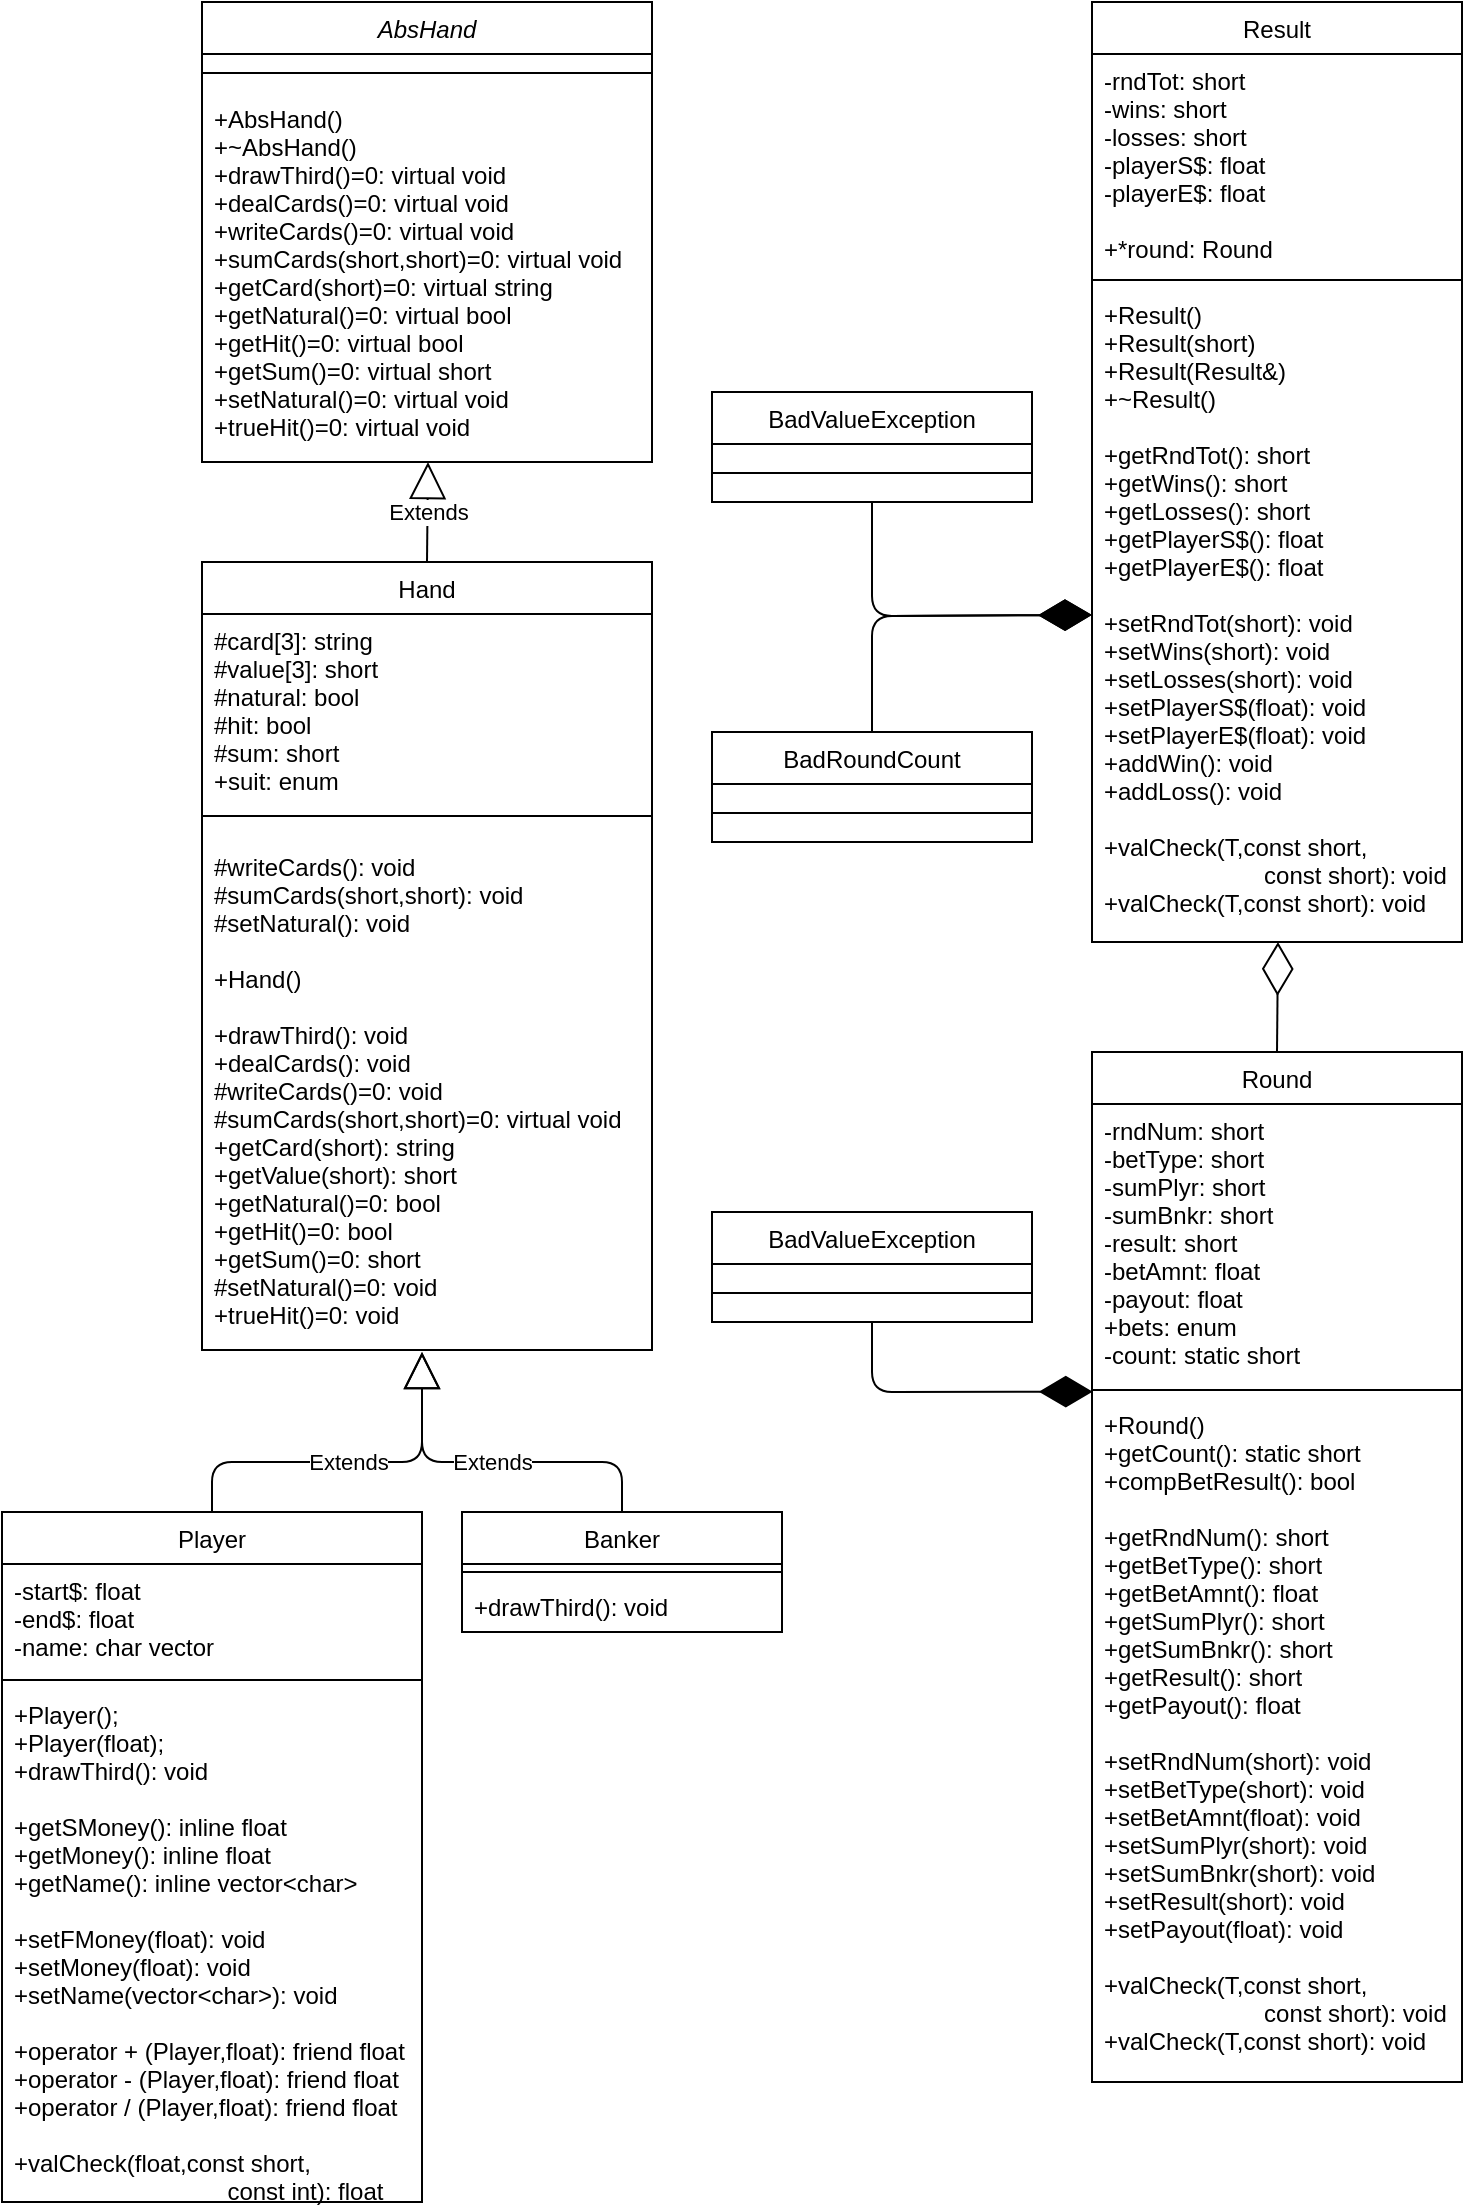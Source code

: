 <mxfile version="14.7.6" type="device"><diagram id="C5RBs43oDa-KdzZeNtuy" name="Page-1"><mxGraphModel dx="780" dy="1709" grid="1" gridSize="5" guides="1" tooltips="1" connect="1" arrows="1" fold="1" page="1" pageScale="1" pageWidth="827" pageHeight="1169" math="0" shadow="0"><root><mxCell id="WIyWlLk6GJQsqaUBKTNV-0"/><mxCell id="WIyWlLk6GJQsqaUBKTNV-1" parent="WIyWlLk6GJQsqaUBKTNV-0"/><mxCell id="zkfFHV4jXpPFQw0GAbJ--0" value="AbsHand" style="swimlane;fontStyle=2;align=center;verticalAlign=top;childLayout=stackLayout;horizontal=1;startSize=26;horizontalStack=0;resizeParent=1;resizeLast=0;collapsible=1;marginBottom=0;rounded=0;shadow=0;strokeWidth=1;" parent="WIyWlLk6GJQsqaUBKTNV-1" vertex="1"><mxGeometry x="170" y="20" width="225" height="230" as="geometry"><mxRectangle x="230" y="140" width="160" height="26" as="alternateBounds"/></mxGeometry></mxCell><mxCell id="zkfFHV4jXpPFQw0GAbJ--4" value="" style="line;html=1;strokeWidth=1;align=left;verticalAlign=middle;spacingTop=-1;spacingLeft=3;spacingRight=3;rotatable=0;labelPosition=right;points=[];portConstraint=eastwest;" parent="zkfFHV4jXpPFQw0GAbJ--0" vertex="1"><mxGeometry y="26" width="225" height="19" as="geometry"/></mxCell><mxCell id="zkfFHV4jXpPFQw0GAbJ--5" value="+AbsHand()&#10;+~AbsHand()&#10;+drawThird()=0: virtual void&#10;+dealCards()=0: virtual void&#10;+writeCards()=0: virtual void&#10;+sumCards(short,short)=0: virtual void&#10;+getCard(short)=0: virtual string&#10;+getNatural()=0: virtual bool&#10;+getHit()=0: virtual bool&#10;+getSum()=0: virtual short&#10;+setNatural()=0: virtual void&#10;+trueHit()=0: virtual void" style="text;align=left;verticalAlign=top;spacingLeft=4;spacingRight=4;overflow=hidden;rotatable=0;points=[[0,0.5],[1,0.5]];portConstraint=eastwest;" parent="zkfFHV4jXpPFQw0GAbJ--0" vertex="1"><mxGeometry y="45" width="225" height="175" as="geometry"/></mxCell><mxCell id="zkfFHV4jXpPFQw0GAbJ--6" value="Player" style="swimlane;fontStyle=0;align=center;verticalAlign=top;childLayout=stackLayout;horizontal=1;startSize=26;horizontalStack=0;resizeParent=1;resizeLast=0;collapsible=1;marginBottom=0;rounded=0;shadow=0;strokeWidth=1;" parent="WIyWlLk6GJQsqaUBKTNV-1" vertex="1"><mxGeometry x="70" y="775" width="210" height="345" as="geometry"><mxRectangle x="130" y="380" width="160" height="26" as="alternateBounds"/></mxGeometry></mxCell><mxCell id="zkfFHV4jXpPFQw0GAbJ--8" value="-start$: float&#10;-end$: float&#10;-name: char vector" style="text;align=left;verticalAlign=top;spacingLeft=4;spacingRight=4;overflow=hidden;rotatable=0;points=[[0,0.5],[1,0.5]];portConstraint=eastwest;rounded=0;shadow=0;html=0;" parent="zkfFHV4jXpPFQw0GAbJ--6" vertex="1"><mxGeometry y="26" width="210" height="54" as="geometry"/></mxCell><mxCell id="zkfFHV4jXpPFQw0GAbJ--9" value="" style="line;html=1;strokeWidth=1;align=left;verticalAlign=middle;spacingTop=-1;spacingLeft=3;spacingRight=3;rotatable=0;labelPosition=right;points=[];portConstraint=eastwest;" parent="zkfFHV4jXpPFQw0GAbJ--6" vertex="1"><mxGeometry y="80" width="210" height="8" as="geometry"/></mxCell><mxCell id="zkfFHV4jXpPFQw0GAbJ--11" value="+Player();&#10;+Player(float);&#10;+drawThird(): void&#10;        &#10;+getSMoney(): inline float&#10;+getMoney(): inline float&#10;+getName(): inline vector&lt;char&gt; &#10;&#10;+setFMoney(float): void&#10;+setMoney(float): void&#10;+setName(vector&lt;char&gt;): void&#10;        &#10;+operator + (Player,float): friend float &#10;+operator - (Player,float): friend float &#10;+operator / (Player,float): friend float &#10;        &#10;+valCheck(float,const short,&#10;                                const int): float " style="text;align=left;verticalAlign=top;spacingLeft=4;spacingRight=4;overflow=hidden;rotatable=0;points=[[0,0.5],[1,0.5]];portConstraint=eastwest;" parent="zkfFHV4jXpPFQw0GAbJ--6" vertex="1"><mxGeometry y="88" width="210" height="257" as="geometry"/></mxCell><mxCell id="zkfFHV4jXpPFQw0GAbJ--13" value="Round" style="swimlane;fontStyle=0;align=center;verticalAlign=top;childLayout=stackLayout;horizontal=1;startSize=26;horizontalStack=0;resizeParent=1;resizeLast=0;collapsible=1;marginBottom=0;rounded=0;shadow=0;strokeWidth=1;" parent="WIyWlLk6GJQsqaUBKTNV-1" vertex="1"><mxGeometry x="615" y="545" width="185" height="515" as="geometry"><mxRectangle x="340" y="380" width="170" height="26" as="alternateBounds"/></mxGeometry></mxCell><mxCell id="zkfFHV4jXpPFQw0GAbJ--14" value="-rndNum: short &#10;-betType: short&#10;-sumPlyr: short&#10;-sumBnkr: short&#10;-result: short&#10;-betAmnt: float&#10;-payout: float &#10;+bets: enum&#10;-count: static short" style="text;align=left;verticalAlign=top;spacingLeft=4;spacingRight=4;overflow=hidden;rotatable=0;points=[[0,0.5],[1,0.5]];portConstraint=eastwest;" parent="zkfFHV4jXpPFQw0GAbJ--13" vertex="1"><mxGeometry y="26" width="185" height="139" as="geometry"/></mxCell><mxCell id="zkfFHV4jXpPFQw0GAbJ--15" value="" style="line;html=1;strokeWidth=1;align=left;verticalAlign=middle;spacingTop=-1;spacingLeft=3;spacingRight=3;rotatable=0;labelPosition=right;points=[];portConstraint=eastwest;" parent="zkfFHV4jXpPFQw0GAbJ--13" vertex="1"><mxGeometry y="165" width="185" height="8" as="geometry"/></mxCell><mxCell id="Z9d2nkbV1CUJggFDkXq9-30" value="+Round()&#10;+getCount(): static short &#10;+compBetResult(): bool&#10;        &#10;+getRndNum(): short &#10;+getBetType(): short &#10;+getBetAmnt(): float&#10;+getSumPlyr(): short &#10;+getSumBnkr(): short &#10;+getResult(): short &#10;+getPayout(): float&#10;        &#10;+setRndNum(short): void&#10;+setBetType(short): void&#10;+setBetAmnt(float): void&#10;+setSumPlyr(short): void&#10;+setSumBnkr(short): void&#10;+setResult(short): void&#10;+setPayout(float): void&#10;&#10;+valCheck(T,const short,&#10;                        const short): void&#10;+valCheck(T,const short): void" style="text;align=left;verticalAlign=top;spacingLeft=4;spacingRight=4;overflow=hidden;rotatable=0;points=[[0,0.5],[1,0.5]];portConstraint=eastwest;" vertex="1" parent="zkfFHV4jXpPFQw0GAbJ--13"><mxGeometry y="173" width="185" height="342" as="geometry"/></mxCell><mxCell id="zkfFHV4jXpPFQw0GAbJ--17" value="Result" style="swimlane;fontStyle=0;align=center;verticalAlign=top;childLayout=stackLayout;horizontal=1;startSize=26;horizontalStack=0;resizeParent=1;resizeLast=0;collapsible=1;marginBottom=0;rounded=0;shadow=0;strokeWidth=1;" parent="WIyWlLk6GJQsqaUBKTNV-1" vertex="1"><mxGeometry x="615" y="20" width="185" height="470" as="geometry"><mxRectangle x="550" y="140" width="160" height="26" as="alternateBounds"/></mxGeometry></mxCell><mxCell id="zkfFHV4jXpPFQw0GAbJ--18" value="-rndTot: short&#10;-wins: short&#10;-losses: short&#10;-playerS$: float&#10;-playerE$: float&#10;&#10;+*round: Round" style="text;align=left;verticalAlign=top;spacingLeft=4;spacingRight=4;overflow=hidden;rotatable=0;points=[[0,0.5],[1,0.5]];portConstraint=eastwest;" parent="zkfFHV4jXpPFQw0GAbJ--17" vertex="1"><mxGeometry y="26" width="185" height="109" as="geometry"/></mxCell><mxCell id="zkfFHV4jXpPFQw0GAbJ--23" value="" style="line;html=1;strokeWidth=1;align=left;verticalAlign=middle;spacingTop=-1;spacingLeft=3;spacingRight=3;rotatable=0;labelPosition=right;points=[];portConstraint=eastwest;" parent="zkfFHV4jXpPFQw0GAbJ--17" vertex="1"><mxGeometry y="135" width="185" height="8" as="geometry"/></mxCell><mxCell id="zkfFHV4jXpPFQw0GAbJ--24" value="+Result()&#10;+Result(short)&#10;+Result(Result&amp;)&#10;+~Result()&#10;&#10;+getRndTot(): short &#10;+getWins(): short &#10;+getLosses(): short &#10;+getPlayerS$(): float &#10;+getPlayerE$(): float &#10;&#10;+setRndTot(short): void &#10;+setWins(short): void&#10;+setLosses(short): void&#10;+setPlayerS$(float): void&#10;+setPlayerE$(float): void&#10;+addWin(): void&#10;+addLoss(): void&#10;&#10;+valCheck(T,const short, &#10;                        const short): void&#10;+valCheck(T,const short): void" style="text;align=left;verticalAlign=top;spacingLeft=4;spacingRight=4;overflow=hidden;rotatable=0;points=[[0,0.5],[1,0.5]];portConstraint=eastwest;" parent="zkfFHV4jXpPFQw0GAbJ--17" vertex="1"><mxGeometry y="143" width="185" height="327" as="geometry"/></mxCell><mxCell id="Z9d2nkbV1CUJggFDkXq9-2" value="Hand" style="swimlane;fontStyle=0;align=center;verticalAlign=top;childLayout=stackLayout;horizontal=1;startSize=26;horizontalStack=0;resizeParent=1;resizeLast=0;collapsible=1;marginBottom=0;rounded=0;shadow=0;strokeWidth=1;" vertex="1" parent="WIyWlLk6GJQsqaUBKTNV-1"><mxGeometry x="170" y="300" width="225" height="394" as="geometry"><mxRectangle x="230" y="140" width="160" height="26" as="alternateBounds"/></mxGeometry></mxCell><mxCell id="Z9d2nkbV1CUJggFDkXq9-7" value="#card[3]: string&#10;#value[3]: short&#10;#natural: bool&#10;#hit: bool&#10;#sum: short&#10;+suit: enum" style="text;align=left;verticalAlign=top;spacingLeft=4;spacingRight=4;overflow=hidden;rotatable=0;points=[[0,0.5],[1,0.5]];portConstraint=eastwest;" vertex="1" parent="Z9d2nkbV1CUJggFDkXq9-2"><mxGeometry y="26" width="225" height="89" as="geometry"/></mxCell><mxCell id="Z9d2nkbV1CUJggFDkXq9-3" value="" style="line;html=1;strokeWidth=1;align=left;verticalAlign=middle;spacingTop=-1;spacingLeft=3;spacingRight=3;rotatable=0;labelPosition=right;points=[];portConstraint=eastwest;" vertex="1" parent="Z9d2nkbV1CUJggFDkXq9-2"><mxGeometry y="115" width="225" height="24" as="geometry"/></mxCell><mxCell id="Z9d2nkbV1CUJggFDkXq9-4" value="#writeCards(): void&#10;#sumCards(short,short): void&#10;#setNatural(): void&#10;&#10;+Hand()&#10;&#10;+drawThird(): void&#10;+dealCards(): void&#10;#writeCards()=0: void&#10;#sumCards(short,short)=0: virtual void&#10;+getCard(short): string&#10;+getValue(short): short&#10;+getNatural()=0: bool&#10;+getHit()=0: bool&#10;+getSum()=0: short&#10;#setNatural()=0: void&#10;+trueHit()=0: void" style="text;align=left;verticalAlign=top;spacingLeft=4;spacingRight=4;overflow=hidden;rotatable=0;points=[[0,0.5],[1,0.5]];portConstraint=eastwest;" vertex="1" parent="Z9d2nkbV1CUJggFDkXq9-2"><mxGeometry y="139" width="225" height="251" as="geometry"/></mxCell><mxCell id="Z9d2nkbV1CUJggFDkXq9-26" value="Extends" style="endArrow=block;endSize=16;endFill=0;html=1;exitX=0.5;exitY=0;exitDx=0;exitDy=0;" edge="1" parent="WIyWlLk6GJQsqaUBKTNV-1" source="Z9d2nkbV1CUJggFDkXq9-2"><mxGeometry width="160" relative="1" as="geometry"><mxPoint x="460" y="515" as="sourcePoint"/><mxPoint x="283" y="250" as="targetPoint"/></mxGeometry></mxCell><mxCell id="Z9d2nkbV1CUJggFDkXq9-31" value="" style="endArrow=diamondThin;endFill=0;endSize=24;html=1;exitX=0.5;exitY=0;exitDx=0;exitDy=0;" edge="1" parent="WIyWlLk6GJQsqaUBKTNV-1" source="zkfFHV4jXpPFQw0GAbJ--13"><mxGeometry width="160" relative="1" as="geometry"><mxPoint x="445" y="705" as="sourcePoint"/><mxPoint x="708" y="490" as="targetPoint"/></mxGeometry></mxCell><mxCell id="Z9d2nkbV1CUJggFDkXq9-32" value="Banker" style="swimlane;fontStyle=0;align=center;verticalAlign=top;childLayout=stackLayout;horizontal=1;startSize=26;horizontalStack=0;resizeParent=1;resizeLast=0;collapsible=1;marginBottom=0;rounded=0;shadow=0;strokeWidth=1;" vertex="1" parent="WIyWlLk6GJQsqaUBKTNV-1"><mxGeometry x="300" y="775" width="160" height="60" as="geometry"><mxRectangle x="130" y="380" width="160" height="26" as="alternateBounds"/></mxGeometry></mxCell><mxCell id="Z9d2nkbV1CUJggFDkXq9-35" value="" style="line;html=1;strokeWidth=1;align=left;verticalAlign=middle;spacingTop=-1;spacingLeft=3;spacingRight=3;rotatable=0;labelPosition=right;points=[];portConstraint=eastwest;" vertex="1" parent="Z9d2nkbV1CUJggFDkXq9-32"><mxGeometry y="26" width="160" height="8" as="geometry"/></mxCell><mxCell id="Z9d2nkbV1CUJggFDkXq9-37" value="+drawThird(): void" style="text;align=left;verticalAlign=top;spacingLeft=4;spacingRight=4;overflow=hidden;rotatable=0;points=[[0,0.5],[1,0.5]];portConstraint=eastwest;" vertex="1" parent="Z9d2nkbV1CUJggFDkXq9-32"><mxGeometry y="34" width="160" height="26" as="geometry"/></mxCell><mxCell id="Z9d2nkbV1CUJggFDkXq9-38" value="Extends" style="endArrow=block;endSize=16;endFill=0;html=1;exitX=0.5;exitY=0;exitDx=0;exitDy=0;" edge="1" parent="WIyWlLk6GJQsqaUBKTNV-1" source="zkfFHV4jXpPFQw0GAbJ--6"><mxGeometry width="160" relative="1" as="geometry"><mxPoint x="287.5" y="305" as="sourcePoint"/><mxPoint x="280" y="695" as="targetPoint"/><Array as="points"><mxPoint x="175" y="750"/><mxPoint x="280" y="750"/></Array></mxGeometry></mxCell><mxCell id="Z9d2nkbV1CUJggFDkXq9-39" value="Extends" style="endArrow=block;endSize=16;endFill=0;html=1;exitX=0.5;exitY=0;exitDx=0;exitDy=0;" edge="1" parent="WIyWlLk6GJQsqaUBKTNV-1" source="Z9d2nkbV1CUJggFDkXq9-32"><mxGeometry width="160" relative="1" as="geometry"><mxPoint x="180" y="805" as="sourcePoint"/><mxPoint x="280" y="695" as="targetPoint"/><Array as="points"><mxPoint x="380" y="750"/><mxPoint x="280" y="750"/></Array></mxGeometry></mxCell><mxCell id="Z9d2nkbV1CUJggFDkXq9-40" value="BadValueException" style="swimlane;fontStyle=0;align=center;verticalAlign=top;childLayout=stackLayout;horizontal=1;startSize=26;horizontalStack=0;resizeParent=1;resizeLast=0;collapsible=1;marginBottom=0;rounded=0;shadow=0;strokeWidth=1;" vertex="1" parent="WIyWlLk6GJQsqaUBKTNV-1"><mxGeometry x="425" y="215" width="160" height="55" as="geometry"><mxRectangle x="130" y="380" width="160" height="26" as="alternateBounds"/></mxGeometry></mxCell><mxCell id="Z9d2nkbV1CUJggFDkXq9-41" value="" style="line;html=1;strokeWidth=1;align=left;verticalAlign=middle;spacingTop=-1;spacingLeft=3;spacingRight=3;rotatable=0;labelPosition=right;points=[];portConstraint=eastwest;" vertex="1" parent="Z9d2nkbV1CUJggFDkXq9-40"><mxGeometry y="26" width="160" height="29" as="geometry"/></mxCell><mxCell id="Z9d2nkbV1CUJggFDkXq9-43" value="BadRoundCount" style="swimlane;fontStyle=0;align=center;verticalAlign=top;childLayout=stackLayout;horizontal=1;startSize=26;horizontalStack=0;resizeParent=1;resizeLast=0;collapsible=1;marginBottom=0;rounded=0;shadow=0;strokeWidth=1;" vertex="1" parent="WIyWlLk6GJQsqaUBKTNV-1"><mxGeometry x="425" y="385" width="160" height="55" as="geometry"><mxRectangle x="130" y="380" width="160" height="26" as="alternateBounds"/></mxGeometry></mxCell><mxCell id="Z9d2nkbV1CUJggFDkXq9-44" value="" style="line;html=1;strokeWidth=1;align=left;verticalAlign=middle;spacingTop=-1;spacingLeft=3;spacingRight=3;rotatable=0;labelPosition=right;points=[];portConstraint=eastwest;" vertex="1" parent="Z9d2nkbV1CUJggFDkXq9-43"><mxGeometry y="26" width="160" height="29" as="geometry"/></mxCell><mxCell id="Z9d2nkbV1CUJggFDkXq9-45" value="BadValueException" style="swimlane;fontStyle=0;align=center;verticalAlign=top;childLayout=stackLayout;horizontal=1;startSize=26;horizontalStack=0;resizeParent=1;resizeLast=0;collapsible=1;marginBottom=0;rounded=0;shadow=0;strokeWidth=1;" vertex="1" parent="WIyWlLk6GJQsqaUBKTNV-1"><mxGeometry x="425" y="625" width="160" height="55" as="geometry"><mxRectangle x="130" y="380" width="160" height="26" as="alternateBounds"/></mxGeometry></mxCell><mxCell id="Z9d2nkbV1CUJggFDkXq9-46" value="" style="line;html=1;strokeWidth=1;align=left;verticalAlign=middle;spacingTop=-1;spacingLeft=3;spacingRight=3;rotatable=0;labelPosition=right;points=[];portConstraint=eastwest;" vertex="1" parent="Z9d2nkbV1CUJggFDkXq9-45"><mxGeometry y="26" width="160" height="29" as="geometry"/></mxCell><mxCell id="Z9d2nkbV1CUJggFDkXq9-49" value="" style="endArrow=diamondThin;endFill=1;endSize=24;html=1;entryX=0.002;entryY=0.604;entryDx=0;entryDy=0;entryPerimeter=0;exitX=0.5;exitY=1;exitDx=0;exitDy=0;" edge="1" parent="WIyWlLk6GJQsqaUBKTNV-1" source="Z9d2nkbV1CUJggFDkXq9-45" target="zkfFHV4jXpPFQw0GAbJ--15"><mxGeometry width="160" relative="1" as="geometry"><mxPoint x="465" y="525" as="sourcePoint"/><mxPoint x="625" y="525" as="targetPoint"/><Array as="points"><mxPoint x="505" y="715"/></Array></mxGeometry></mxCell><mxCell id="Z9d2nkbV1CUJggFDkXq9-50" value="" style="endArrow=diamondThin;endFill=1;endSize=24;html=1;exitX=0.5;exitY=0;exitDx=0;exitDy=0;entryX=0;entryY=0.5;entryDx=0;entryDy=0;" edge="1" parent="WIyWlLk6GJQsqaUBKTNV-1" source="Z9d2nkbV1CUJggFDkXq9-43" target="zkfFHV4jXpPFQw0GAbJ--24"><mxGeometry width="160" relative="1" as="geometry"><mxPoint x="465" y="275" as="sourcePoint"/><mxPoint x="625" y="275" as="targetPoint"/><Array as="points"><mxPoint x="505" y="327"/></Array></mxGeometry></mxCell><mxCell id="Z9d2nkbV1CUJggFDkXq9-51" value="" style="endArrow=diamondThin;endFill=1;endSize=24;html=1;entryX=0;entryY=0.5;entryDx=0;entryDy=0;exitX=0.5;exitY=1;exitDx=0;exitDy=0;" edge="1" parent="WIyWlLk6GJQsqaUBKTNV-1" source="Z9d2nkbV1CUJggFDkXq9-40" target="zkfFHV4jXpPFQw0GAbJ--24"><mxGeometry width="160" relative="1" as="geometry"><mxPoint x="465" y="275" as="sourcePoint"/><mxPoint x="625" y="275" as="targetPoint"/><Array as="points"><mxPoint x="505" y="327"/></Array></mxGeometry></mxCell></root></mxGraphModel></diagram></mxfile>